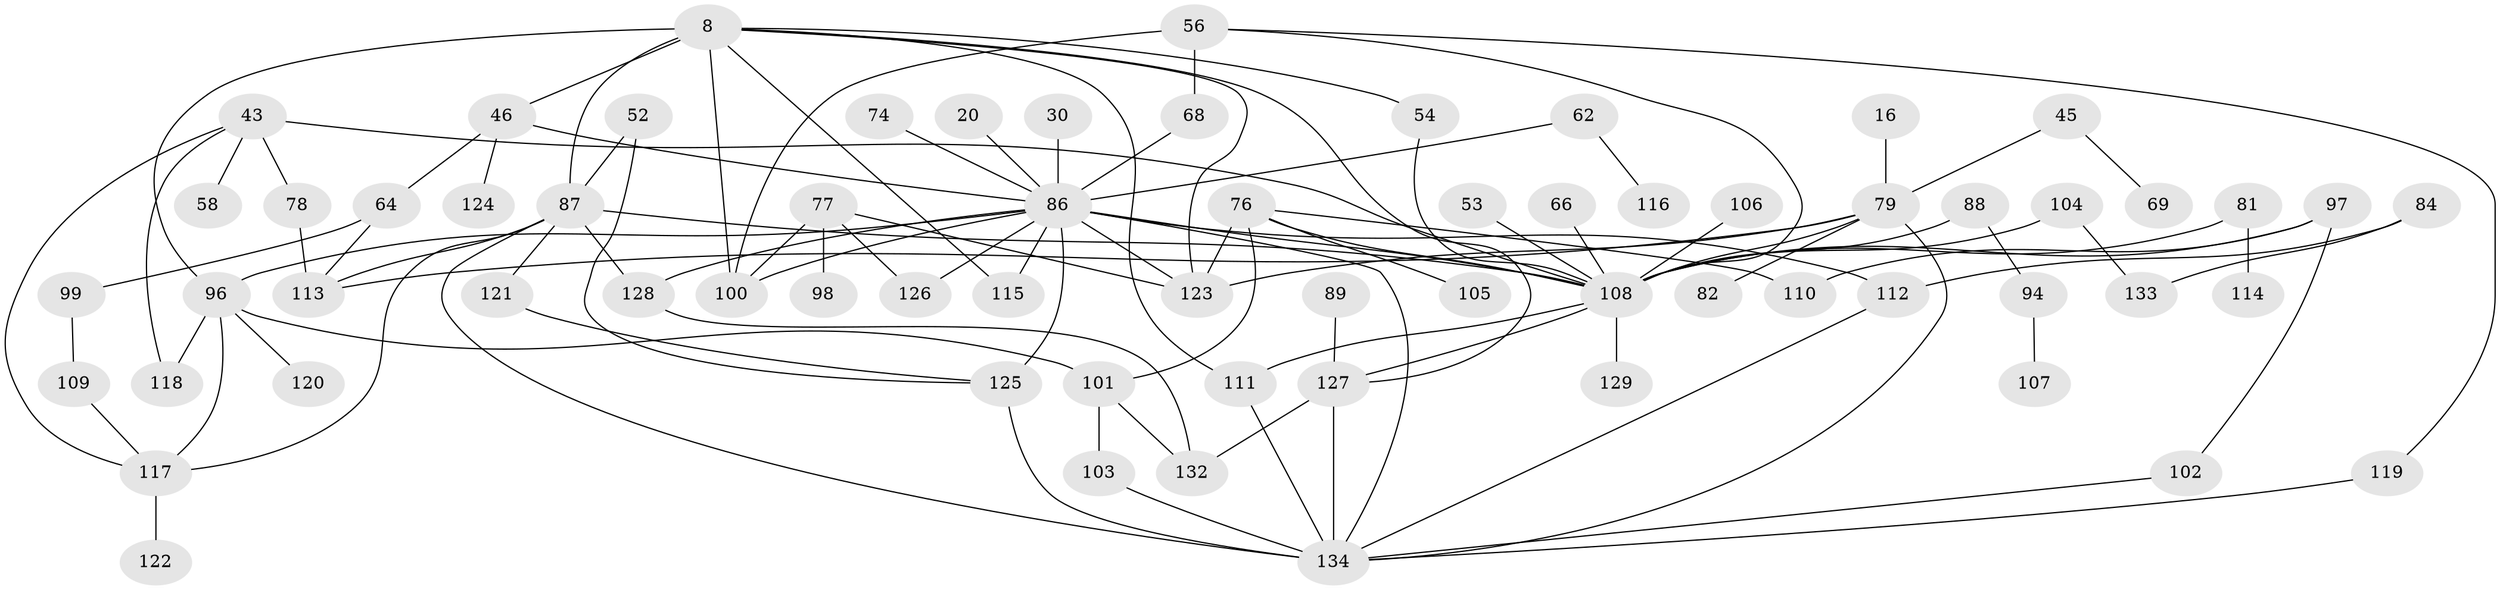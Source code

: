 // original degree distribution, {3: 0.23880597014925373, 5: 0.1044776119402985, 6: 0.029850746268656716, 4: 0.09701492537313433, 11: 0.007462686567164179, 7: 0.022388059701492536, 2: 0.2835820895522388, 1: 0.208955223880597, 8: 0.007462686567164179}
// Generated by graph-tools (version 1.1) at 2025/41/03/09/25 04:41:56]
// undirected, 67 vertices, 104 edges
graph export_dot {
graph [start="1"]
  node [color=gray90,style=filled];
  8;
  16;
  20;
  30;
  43 [super="+40+15"];
  45;
  46 [super="+27"];
  52;
  53;
  54;
  56;
  58;
  62;
  64 [super="+28"];
  66;
  68 [super="+35"];
  69;
  74;
  76;
  77 [super="+73"];
  78;
  79 [super="+12+11"];
  81 [super="+61"];
  82;
  84;
  86 [super="+41+23+60"];
  87 [super="+67"];
  88 [super="+51"];
  89;
  94;
  96 [super="+71"];
  97 [super="+44"];
  98 [super="+83"];
  99;
  100 [super="+55"];
  101 [super="+37+91"];
  102;
  103;
  104;
  105;
  106;
  107;
  108 [super="+2+1+90+75+22"];
  109;
  110;
  111 [super="+7"];
  112 [super="+29"];
  113 [super="+14"];
  114;
  115;
  116;
  117 [super="+95"];
  118 [super="+80"];
  119 [super="+93"];
  120;
  121;
  122;
  123 [super="+31+34"];
  124;
  125 [super="+57"];
  126;
  127 [super="+48"];
  128;
  129;
  132 [super="+39"];
  133;
  134 [super="+131"];
  8 -- 54;
  8 -- 115;
  8 -- 46 [weight=2];
  8 -- 100 [weight=2];
  8 -- 111;
  8 -- 96;
  8 -- 87;
  8 -- 127;
  8 -- 123;
  16 -- 79;
  20 -- 86;
  30 -- 86;
  43 -- 108 [weight=2];
  43 -- 58;
  43 -- 78;
  43 -- 118;
  43 -- 117;
  45 -- 69;
  45 -- 79;
  46 -- 64;
  46 -- 124;
  46 -- 86;
  52 -- 125;
  52 -- 87;
  53 -- 108;
  54 -- 108;
  56 -- 68 [weight=2];
  56 -- 108;
  56 -- 100;
  56 -- 119;
  62 -- 116;
  62 -- 86;
  64 -- 113 [weight=2];
  64 -- 99;
  66 -- 108;
  68 -- 86;
  74 -- 86;
  76 -- 105;
  76 -- 110;
  76 -- 108;
  76 -- 101;
  76 -- 123;
  77 -- 126;
  77 -- 100 [weight=2];
  77 -- 98 [weight=2];
  77 -- 123;
  78 -- 113;
  79 -- 134;
  79 -- 108 [weight=2];
  79 -- 82;
  79 -- 113;
  79 -- 123;
  81 -- 114;
  81 -- 108;
  84 -- 133;
  84 -- 112;
  86 -- 126;
  86 -- 134 [weight=2];
  86 -- 112 [weight=3];
  86 -- 115;
  86 -- 125 [weight=2];
  86 -- 128;
  86 -- 108 [weight=5];
  86 -- 96;
  86 -- 100;
  86 -- 123;
  87 -- 128;
  87 -- 134 [weight=3];
  87 -- 108 [weight=3];
  87 -- 113;
  87 -- 121;
  87 -- 117;
  88 -- 108;
  88 -- 94;
  89 -- 127;
  94 -- 107;
  96 -- 117;
  96 -- 120;
  96 -- 101;
  96 -- 118;
  97 -- 110;
  97 -- 108;
  97 -- 102;
  99 -- 109;
  101 -- 103;
  101 -- 132;
  102 -- 134;
  103 -- 134;
  104 -- 133;
  104 -- 108;
  106 -- 108;
  108 -- 129;
  108 -- 111;
  108 -- 127 [weight=2];
  109 -- 117;
  111 -- 134;
  112 -- 134;
  117 -- 122;
  119 -- 134;
  121 -- 125;
  125 -- 134;
  127 -- 132;
  127 -- 134 [weight=2];
  128 -- 132;
}
